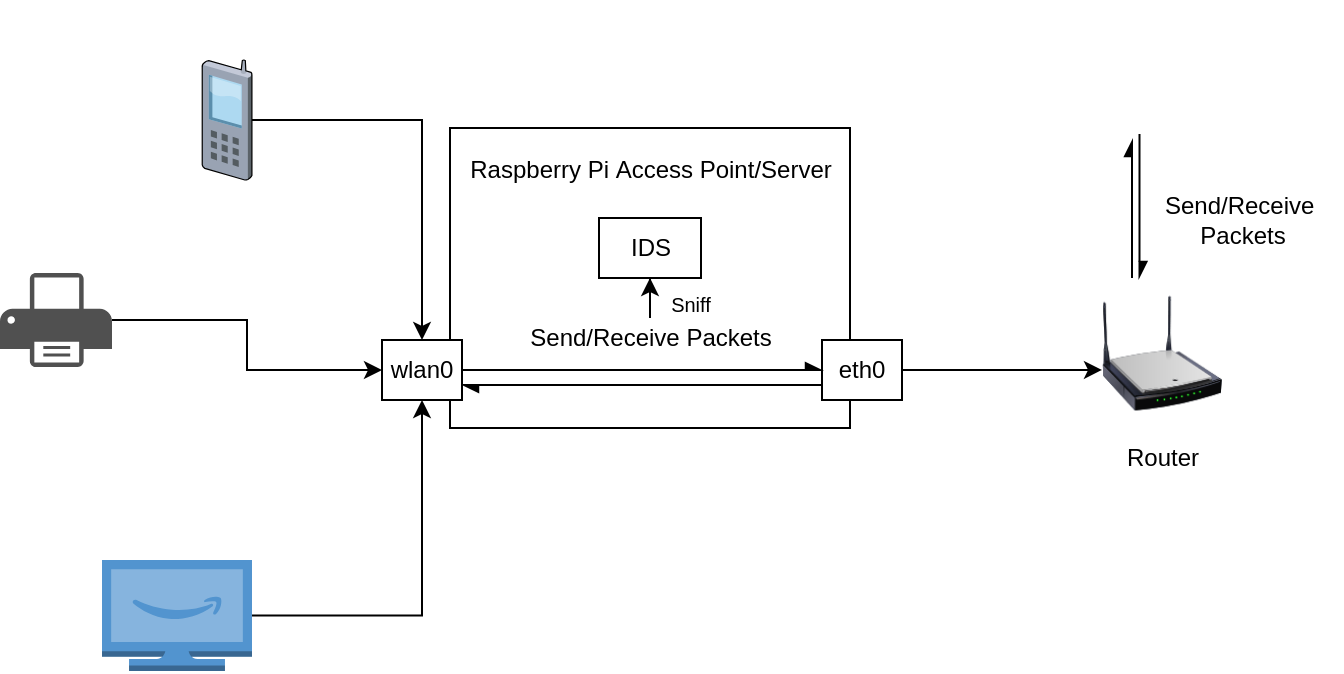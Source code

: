 <mxfile version="26.0.16">
  <diagram name="Page-1" id="u2jXh7bZRFM-3dut7Qrz">
    <mxGraphModel dx="837" dy="384" grid="1" gridSize="10" guides="1" tooltips="1" connect="1" arrows="1" fold="1" page="1" pageScale="1" pageWidth="827" pageHeight="1169" math="0" shadow="0">
      <root>
        <mxCell id="0" />
        <mxCell id="1" parent="0" />
        <mxCell id="ltNqIaWVD_5pz1ovLN_R-1" value="" style="rounded=0;whiteSpace=wrap;html=1;" parent="1" vertex="1">
          <mxGeometry x="314" y="194" width="200" height="150" as="geometry" />
        </mxCell>
        <mxCell id="ltNqIaWVD_5pz1ovLN_R-16" style="edgeStyle=orthogonalEdgeStyle;rounded=0;orthogonalLoop=1;jettySize=auto;html=1;exitX=0;exitY=0.75;exitDx=0;exitDy=0;entryX=1;entryY=0.75;entryDx=0;entryDy=0;endArrow=async;endFill=1;startArrow=none;startFill=0;" parent="1" source="ltNqIaWVD_5pz1ovLN_R-2" target="ltNqIaWVD_5pz1ovLN_R-3" edge="1">
          <mxGeometry relative="1" as="geometry" />
        </mxCell>
        <mxCell id="ltNqIaWVD_5pz1ovLN_R-2" value="eth0" style="rounded=0;whiteSpace=wrap;html=1;" parent="1" vertex="1">
          <mxGeometry x="500" y="300" width="40" height="30" as="geometry" />
        </mxCell>
        <mxCell id="ltNqIaWVD_5pz1ovLN_R-15" style="edgeStyle=orthogonalEdgeStyle;rounded=0;orthogonalLoop=1;jettySize=auto;html=1;startArrow=none;startFill=0;endArrow=async;endFill=1;" parent="1" source="ltNqIaWVD_5pz1ovLN_R-3" target="ltNqIaWVD_5pz1ovLN_R-2" edge="1">
          <mxGeometry relative="1" as="geometry" />
        </mxCell>
        <mxCell id="ltNqIaWVD_5pz1ovLN_R-3" value="wlan0" style="rounded=0;whiteSpace=wrap;html=1;" parent="1" vertex="1">
          <mxGeometry x="280" y="300" width="40" height="30" as="geometry" />
        </mxCell>
        <mxCell id="ltNqIaWVD_5pz1ovLN_R-11" style="edgeStyle=orthogonalEdgeStyle;rounded=0;orthogonalLoop=1;jettySize=auto;html=1;entryX=0.5;entryY=0;entryDx=0;entryDy=0;" parent="1" source="ltNqIaWVD_5pz1ovLN_R-5" target="ltNqIaWVD_5pz1ovLN_R-3" edge="1">
          <mxGeometry relative="1" as="geometry" />
        </mxCell>
        <mxCell id="ltNqIaWVD_5pz1ovLN_R-5" value="" style="verticalLabelPosition=bottom;sketch=0;aspect=fixed;html=1;verticalAlign=top;strokeColor=none;align=center;outlineConnect=0;shape=mxgraph.citrix.cell_phone;" parent="1" vertex="1">
          <mxGeometry x="190" y="160" width="25" height="60" as="geometry" />
        </mxCell>
        <mxCell id="ltNqIaWVD_5pz1ovLN_R-9" style="edgeStyle=orthogonalEdgeStyle;rounded=0;orthogonalLoop=1;jettySize=auto;html=1;entryX=0;entryY=0.5;entryDx=0;entryDy=0;" parent="1" source="ltNqIaWVD_5pz1ovLN_R-6" target="ltNqIaWVD_5pz1ovLN_R-3" edge="1">
          <mxGeometry relative="1" as="geometry" />
        </mxCell>
        <mxCell id="ltNqIaWVD_5pz1ovLN_R-6" value="" style="sketch=0;pointerEvents=1;shadow=0;dashed=0;html=1;strokeColor=none;fillColor=#505050;labelPosition=center;verticalLabelPosition=bottom;verticalAlign=top;outlineConnect=0;align=center;shape=mxgraph.office.devices.printer;" parent="1" vertex="1">
          <mxGeometry x="89" y="266.5" width="56" height="47" as="geometry" />
        </mxCell>
        <mxCell id="ltNqIaWVD_5pz1ovLN_R-12" style="edgeStyle=orthogonalEdgeStyle;rounded=0;orthogonalLoop=1;jettySize=auto;html=1;entryX=0.5;entryY=1;entryDx=0;entryDy=0;" parent="1" source="ltNqIaWVD_5pz1ovLN_R-7" target="ltNqIaWVD_5pz1ovLN_R-3" edge="1">
          <mxGeometry relative="1" as="geometry" />
        </mxCell>
        <mxCell id="ltNqIaWVD_5pz1ovLN_R-7" value="" style="outlineConnect=0;dashed=0;verticalLabelPosition=bottom;verticalAlign=top;align=center;html=1;shape=mxgraph.aws3.fire_tv;fillColor=#5294CF;gradientColor=none;" parent="1" vertex="1">
          <mxGeometry x="140" y="410" width="75" height="55.5" as="geometry" />
        </mxCell>
        <mxCell id="ltNqIaWVD_5pz1ovLN_R-17" value="Raspberry Pi&amp;nbsp;&lt;span style=&quot;background-color: transparent; color: light-dark(rgb(0, 0, 0), rgb(255, 255, 255));&quot;&gt;Access Point/Server&lt;/span&gt;" style="text;html=1;align=center;verticalAlign=middle;resizable=0;points=[];autosize=1;strokeColor=none;fillColor=none;" parent="1" vertex="1">
          <mxGeometry x="314" y="200" width="200" height="30" as="geometry" />
        </mxCell>
        <mxCell id="bsQ68h1aLlk8mcWleQC8-2" style="edgeStyle=orthogonalEdgeStyle;rounded=0;orthogonalLoop=1;jettySize=auto;html=1;entryX=0.5;entryY=1;entryDx=0;entryDy=0;" edge="1" parent="1" source="ltNqIaWVD_5pz1ovLN_R-18" target="ltNqIaWVD_5pz1ovLN_R-33">
          <mxGeometry relative="1" as="geometry" />
        </mxCell>
        <mxCell id="ltNqIaWVD_5pz1ovLN_R-18" value="Send/Receive Packets" style="text;html=1;align=center;verticalAlign=middle;resizable=0;points=[];autosize=1;strokeColor=none;fillColor=none;" parent="1" vertex="1">
          <mxGeometry x="344" y="283.5" width="140" height="30" as="geometry" />
        </mxCell>
        <mxCell id="ltNqIaWVD_5pz1ovLN_R-27" style="edgeStyle=orthogonalEdgeStyle;rounded=0;orthogonalLoop=1;jettySize=auto;html=1;exitX=0.25;exitY=0;exitDx=0;exitDy=0;endArrow=async;endFill=1;" parent="1" source="ltNqIaWVD_5pz1ovLN_R-19" edge="1">
          <mxGeometry relative="1" as="geometry">
            <mxPoint x="655" y="200" as="targetPoint" />
          </mxGeometry>
        </mxCell>
        <mxCell id="ltNqIaWVD_5pz1ovLN_R-19" value="" style="image;html=1;image=img/lib/clip_art/networking/Wireless_Router_N_128x128.png" parent="1" vertex="1">
          <mxGeometry x="640" y="269" width="60" height="75" as="geometry" />
        </mxCell>
        <mxCell id="ltNqIaWVD_5pz1ovLN_R-20" style="edgeStyle=orthogonalEdgeStyle;rounded=0;orthogonalLoop=1;jettySize=auto;html=1;entryX=0;entryY=0.613;entryDx=0;entryDy=0;entryPerimeter=0;" parent="1" source="ltNqIaWVD_5pz1ovLN_R-2" target="ltNqIaWVD_5pz1ovLN_R-19" edge="1">
          <mxGeometry relative="1" as="geometry" />
        </mxCell>
        <mxCell id="ltNqIaWVD_5pz1ovLN_R-30" style="edgeStyle=orthogonalEdgeStyle;rounded=0;orthogonalLoop=1;jettySize=auto;html=1;exitX=0.5;exitY=1;exitDx=0;exitDy=0;endArrow=async;endFill=1;" parent="1" edge="1">
          <mxGeometry relative="1" as="geometry">
            <mxPoint x="658.75" y="269" as="targetPoint" />
            <mxPoint x="658.75" y="197" as="sourcePoint" />
          </mxGeometry>
        </mxCell>
        <mxCell id="ltNqIaWVD_5pz1ovLN_R-24" value="" style="shape=image;html=1;verticalAlign=top;verticalLabelPosition=bottom;labelBackgroundColor=#ffffff;imageAspect=0;aspect=fixed;image=https://cdn4.iconfinder.com/data/icons/ionicons/512/icon-ios7-world-outline-128.png" parent="1" vertex="1">
          <mxGeometry x="630" y="130" width="58" height="58" as="geometry" />
        </mxCell>
        <mxCell id="ltNqIaWVD_5pz1ovLN_R-31" value="Send/Receive&amp;nbsp;&lt;div&gt;Packets&lt;/div&gt;" style="text;html=1;align=center;verticalAlign=middle;resizable=0;points=[];autosize=1;strokeColor=none;fillColor=none;" parent="1" vertex="1">
          <mxGeometry x="660" y="220" width="100" height="40" as="geometry" />
        </mxCell>
        <mxCell id="ltNqIaWVD_5pz1ovLN_R-32" value="Router" style="text;html=1;align=center;verticalAlign=middle;resizable=0;points=[];autosize=1;strokeColor=none;fillColor=none;" parent="1" vertex="1">
          <mxGeometry x="640" y="344" width="60" height="30" as="geometry" />
        </mxCell>
        <mxCell id="ltNqIaWVD_5pz1ovLN_R-33" value="IDS" style="whiteSpace=wrap;html=1;" parent="1" vertex="1">
          <mxGeometry x="388.5" y="239" width="51" height="30" as="geometry" />
        </mxCell>
        <mxCell id="ltNqIaWVD_5pz1ovLN_R-39" value="&lt;font style=&quot;font-size: 10px;&quot;&gt;Sniff&lt;/font&gt;" style="text;html=1;align=center;verticalAlign=middle;resizable=0;points=[];autosize=1;strokeColor=none;fillColor=none;" parent="1" vertex="1">
          <mxGeometry x="414" y="266.5" width="40" height="30" as="geometry" />
        </mxCell>
      </root>
    </mxGraphModel>
  </diagram>
</mxfile>
